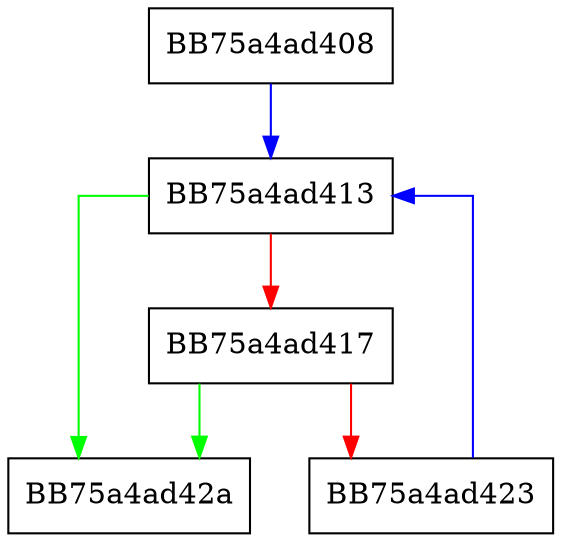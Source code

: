 digraph FindNextWhiteSpace {
  node [shape="box"];
  graph [splines=ortho];
  BB75a4ad408 -> BB75a4ad413 [color="blue"];
  BB75a4ad413 -> BB75a4ad42a [color="green"];
  BB75a4ad413 -> BB75a4ad417 [color="red"];
  BB75a4ad417 -> BB75a4ad42a [color="green"];
  BB75a4ad417 -> BB75a4ad423 [color="red"];
  BB75a4ad423 -> BB75a4ad413 [color="blue"];
}